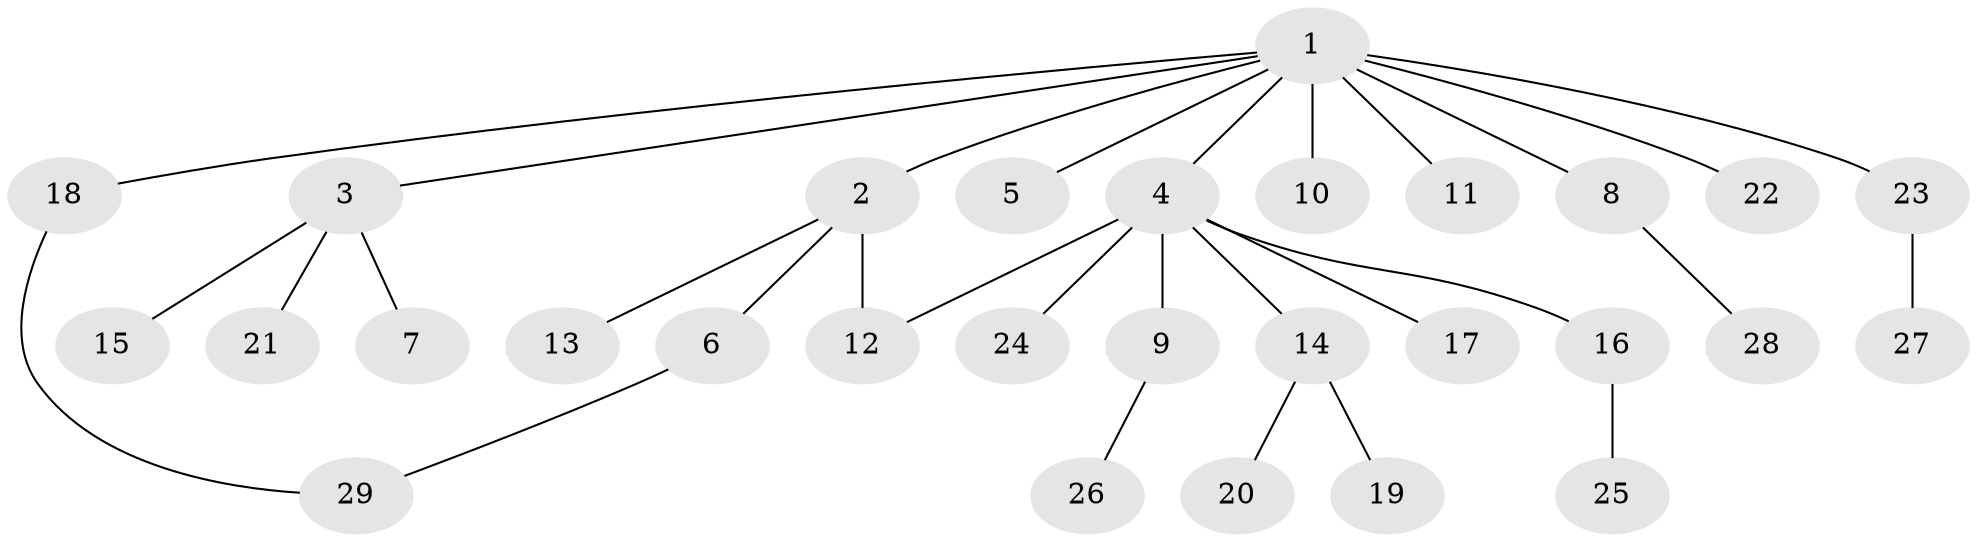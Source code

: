 // original degree distribution, {16: 0.017241379310344827, 13: 0.017241379310344827, 5: 0.034482758620689655, 8: 0.017241379310344827, 2: 0.20689655172413793, 3: 0.08620689655172414, 1: 0.6206896551724138}
// Generated by graph-tools (version 1.1) at 2025/35/03/09/25 02:35:44]
// undirected, 29 vertices, 30 edges
graph export_dot {
graph [start="1"]
  node [color=gray90,style=filled];
  1;
  2;
  3;
  4;
  5;
  6;
  7;
  8;
  9;
  10;
  11;
  12;
  13;
  14;
  15;
  16;
  17;
  18;
  19;
  20;
  21;
  22;
  23;
  24;
  25;
  26;
  27;
  28;
  29;
  1 -- 2 [weight=1.0];
  1 -- 3 [weight=1.0];
  1 -- 4 [weight=1.0];
  1 -- 5 [weight=1.0];
  1 -- 8 [weight=1.0];
  1 -- 10 [weight=5.0];
  1 -- 11 [weight=1.0];
  1 -- 18 [weight=1.0];
  1 -- 22 [weight=1.0];
  1 -- 23 [weight=1.0];
  2 -- 6 [weight=2.0];
  2 -- 12 [weight=8.0];
  2 -- 13 [weight=1.0];
  3 -- 7 [weight=1.0];
  3 -- 15 [weight=1.0];
  3 -- 21 [weight=1.0];
  4 -- 9 [weight=1.0];
  4 -- 12 [weight=1.0];
  4 -- 14 [weight=1.0];
  4 -- 16 [weight=1.0];
  4 -- 17 [weight=1.0];
  4 -- 24 [weight=1.0];
  6 -- 29 [weight=1.0];
  8 -- 28 [weight=1.0];
  9 -- 26 [weight=1.0];
  14 -- 19 [weight=2.0];
  14 -- 20 [weight=1.0];
  16 -- 25 [weight=1.0];
  18 -- 29 [weight=1.0];
  23 -- 27 [weight=1.0];
}
